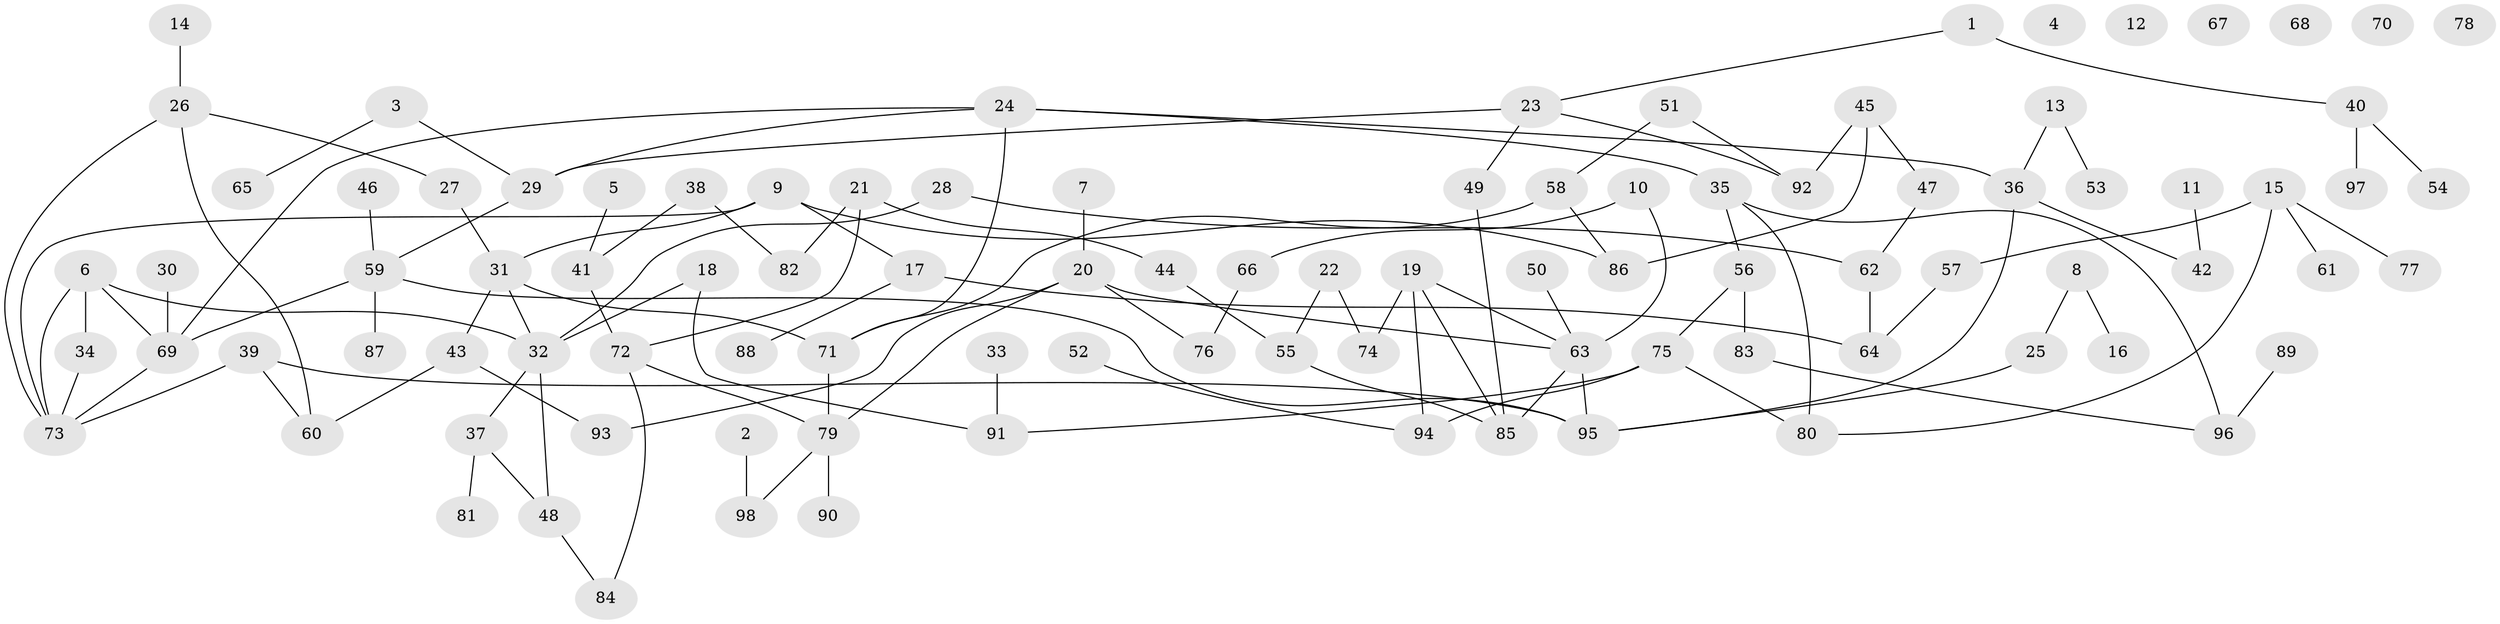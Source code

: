// coarse degree distribution, {2: 0.29850746268656714, 1: 0.208955223880597, 0: 0.08955223880597014, 4: 0.14925373134328357, 8: 0.029850746268656716, 6: 0.014925373134328358, 3: 0.1044776119402985, 5: 0.05970149253731343, 7: 0.029850746268656716, 9: 0.014925373134328358}
// Generated by graph-tools (version 1.1) at 2025/41/03/06/25 10:41:23]
// undirected, 98 vertices, 121 edges
graph export_dot {
graph [start="1"]
  node [color=gray90,style=filled];
  1;
  2;
  3;
  4;
  5;
  6;
  7;
  8;
  9;
  10;
  11;
  12;
  13;
  14;
  15;
  16;
  17;
  18;
  19;
  20;
  21;
  22;
  23;
  24;
  25;
  26;
  27;
  28;
  29;
  30;
  31;
  32;
  33;
  34;
  35;
  36;
  37;
  38;
  39;
  40;
  41;
  42;
  43;
  44;
  45;
  46;
  47;
  48;
  49;
  50;
  51;
  52;
  53;
  54;
  55;
  56;
  57;
  58;
  59;
  60;
  61;
  62;
  63;
  64;
  65;
  66;
  67;
  68;
  69;
  70;
  71;
  72;
  73;
  74;
  75;
  76;
  77;
  78;
  79;
  80;
  81;
  82;
  83;
  84;
  85;
  86;
  87;
  88;
  89;
  90;
  91;
  92;
  93;
  94;
  95;
  96;
  97;
  98;
  1 -- 23;
  1 -- 40;
  2 -- 98;
  3 -- 29;
  3 -- 65;
  5 -- 41;
  6 -- 32;
  6 -- 34;
  6 -- 69;
  6 -- 73;
  7 -- 20;
  8 -- 16;
  8 -- 25;
  9 -- 17;
  9 -- 31;
  9 -- 73;
  9 -- 86;
  10 -- 63;
  10 -- 66;
  11 -- 42;
  13 -- 36;
  13 -- 53;
  14 -- 26;
  15 -- 57;
  15 -- 61;
  15 -- 77;
  15 -- 80;
  17 -- 64;
  17 -- 88;
  18 -- 32;
  18 -- 91;
  19 -- 63;
  19 -- 74;
  19 -- 85;
  19 -- 94;
  20 -- 63;
  20 -- 76;
  20 -- 79;
  20 -- 93;
  21 -- 44;
  21 -- 72;
  21 -- 82;
  22 -- 55;
  22 -- 74;
  23 -- 29;
  23 -- 49;
  23 -- 92;
  24 -- 29;
  24 -- 35;
  24 -- 36;
  24 -- 69;
  24 -- 71;
  25 -- 95;
  26 -- 27;
  26 -- 60;
  26 -- 73;
  27 -- 31;
  28 -- 32;
  28 -- 62;
  29 -- 59;
  30 -- 69;
  31 -- 32;
  31 -- 43;
  31 -- 71;
  32 -- 37;
  32 -- 48;
  33 -- 91;
  34 -- 73;
  35 -- 56;
  35 -- 80;
  35 -- 96;
  36 -- 42;
  36 -- 95;
  37 -- 48;
  37 -- 81;
  38 -- 41;
  38 -- 82;
  39 -- 60;
  39 -- 73;
  39 -- 95;
  40 -- 54;
  40 -- 97;
  41 -- 72;
  43 -- 60;
  43 -- 93;
  44 -- 55;
  45 -- 47;
  45 -- 86;
  45 -- 92;
  46 -- 59;
  47 -- 62;
  48 -- 84;
  49 -- 85;
  50 -- 63;
  51 -- 58;
  51 -- 92;
  52 -- 94;
  55 -- 85;
  56 -- 75;
  56 -- 83;
  57 -- 64;
  58 -- 71;
  58 -- 86;
  59 -- 69;
  59 -- 87;
  59 -- 95;
  62 -- 64;
  63 -- 85;
  63 -- 95;
  66 -- 76;
  69 -- 73;
  71 -- 79;
  72 -- 79;
  72 -- 84;
  75 -- 80;
  75 -- 91;
  75 -- 94;
  79 -- 90;
  79 -- 98;
  83 -- 96;
  89 -- 96;
}
